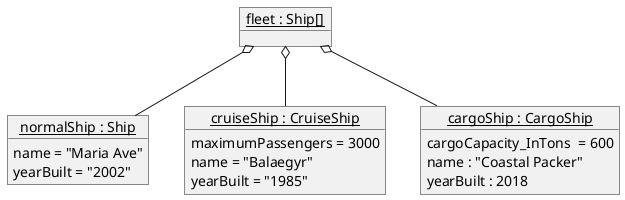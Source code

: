 @startuml
'https://plantuml.com/class-diagram

object "<u>normalShip : Ship</u>" as norS{
    name = "Maria Ave"
    yearBuilt = "2002"
}

object "<u>cruiseShip : CruiseShip</u>" as cruS{
    maximumPassengers = 3000
    name = "Balaegyr"
    yearBuilt = "1985"
}

object "<u>cargoShip : CargoShip</u>" as carS{
    cargoCapacity_InTons  = 600
    name : "Coastal Packer"
    yearBuilt : 2018
}

object "<u>fleet : Ship[]</u>" as flt{
}

flt o-- norS
flt o-- cruS
flt o-- carS


@enduml